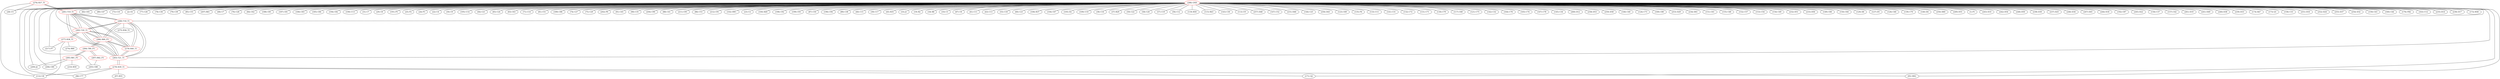 graph {
	276 [label="(276) R37_T1" color=red]
	28 [label="(28) U5"]
	112 [label="(112) U8"]
	281 [label="(281) T19_T1"]
	277 [label="(277) R38_T1" color=red]
	112 [label="(112) U8"]
	274 [label="(274) R80"]
	217 [label="(217) P7"]
	282 [label="(282) T20_T1"]
	278 [label="(278) R39_T1" color=red]
	97 [label="(97) R55"]
	112 [label="(112) U8"]
	171 [label="(171) Q2"]
	95 [label="(95) SW2"]
	96 [label="(96) C77"]
	283 [label="(283) T21_T1"]
	279 [label="(279) R40_T1" color=red]
	286 [label="(286) R80_P3"]
	280 [label="(280) T18_T1"]
	283 [label="(283) T21_T1"]
	282 [label="(282) T20_T1"]
	281 [label="(281) T19_T1"]
	280 [label="(280) T18_T1" color=red]
	275 [label="(275) R36_T1"]
	286 [label="(286) R80_P3"]
	283 [label="(283) T21_T1"]
	282 [label="(282) T20_T1"]
	281 [label="(281) T19_T1"]
	279 [label="(279) R40_T1"]
	281 [label="(281) T19_T1" color=red]
	276 [label="(276) R37_T1"]
	286 [label="(286) R80_P3"]
	280 [label="(280) T18_T1"]
	283 [label="(283) T21_T1"]
	282 [label="(282) T20_T1"]
	279 [label="(279) R40_T1"]
	282 [label="(282) T20_T1" color=red]
	277 [label="(277) R38_T1"]
	286 [label="(286) R80_P3"]
	280 [label="(280) T18_T1"]
	283 [label="(283) T21_T1"]
	281 [label="(281) T19_T1"]
	279 [label="(279) R40_T1"]
	283 [label="(283) T21_T1" color=red]
	278 [label="(278) R39_T1"]
	286 [label="(286) R80_P3"]
	280 [label="(280) T18_T1"]
	282 [label="(282) T20_T1"]
	281 [label="(281) T19_T1"]
	279 [label="(279) R40_T1"]
	284 [label="(284) T80_P3" color=red]
	285 [label="(285) R81_P3"]
	287 [label="(287) R82_P3"]
	286 [label="(286) R80_P3"]
	285 [label="(285) R81_P3" color=red]
	209 [label="(209) J2"]
	210 [label="(210) R59"]
	206 [label="(206) C89"]
	284 [label="(284) T80_P3"]
	286 [label="(286) R80_P3" color=red]
	280 [label="(280) T18_T1"]
	283 [label="(283) T21_T1"]
	282 [label="(282) T20_T1"]
	281 [label="(281) T19_T1"]
	279 [label="(279) R40_T1"]
	284 [label="(284) T80_P3"]
	287 [label="(287) R82_P3" color=red]
	205 [label="(205) C88"]
	284 [label="(284) T80_P3"]
	288 [label="(288) GND" color=red]
	82 [label="(82) C65"]
	80 [label="(80) C47"]
	73 [label="(73) C10"]
	2 [label="(2) C6"]
	77 [label="(77) C26"]
	78 [label="(78) C36"]
	79 [label="(79) C39"]
	85 [label="(85) C55"]
	207 [label="(207) R61"]
	68 [label="(68) U7"]
	76 [label="(76) C28"]
	84 [label="(84) C62"]
	188 [label="(188) C85"]
	187 [label="(187) C81"]
	186 [label="(186) C83"]
	185 [label="(185) C84"]
	194 [label="(194) C82"]
	190 [label="(190) U13"]
	31 [label="(31) C7"]
	29 [label="(29) C8"]
	191 [label="(191) P5"]
	25 [label="(25) P2"]
	24 [label="(24) P3"]
	22 [label="(22) U4"]
	30 [label="(30) C9"]
	209 [label="(209) J2"]
	195 [label="(195) U14"]
	64 [label="(64) C21"]
	65 [label="(65) C24"]
	83 [label="(83) C63"]
	71 [label="(71) C14"]
	81 [label="(81) C51"]
	189 [label="(189) C86"]
	74 [label="(74) C27"]
	75 [label="(75) C29"]
	202 [label="(202) P6"]
	112 [label="(112) U8"]
	91 [label="(91) C45"]
	90 [label="(90) C35"]
	206 [label="(206) C89"]
	205 [label="(205) C88"]
	204 [label="(204) C90"]
	88 [label="(88) C41"]
	211 [label="(211) C95"]
	86 [label="(86) C53"]
	212 [label="(212) C91"]
	102 [label="(102) SW1"]
	23 [label="(23) U2"]
	100 [label="(100) R49"]
	198 [label="(198) C92"]
	96 [label="(96) C77"]
	199 [label="(199) C93"]
	95 [label="(95) SW2"]
	87 [label="(87) C50"]
	196 [label="(196) C94"]
	28 [label="(28) U5"]
	89 [label="(89) C38"]
	40 [label="(40) C15"]
	39 [label="(39) C17"]
	45 [label="(45) R35"]
	33 [label="(33) J1"]
	19 [label="(19) R2"]
	18 [label="(18) R8"]
	10 [label="(10) C3"]
	67 [label="(67) U6"]
	41 [label="(41) C11"]
	43 [label="(43) C13"]
	55 [label="(55) C18"]
	60 [label="(60) C23"]
	106 [label="(106) R37"]
	104 [label="(104) C67"]
	105 [label="(105) D2"]
	109 [label="(109) U10"]
	38 [label="(38) C16"]
	37 [label="(37) R29"]
	59 [label="(59) C22"]
	58 [label="(58) C20"]
	57 [label="(57) C19"]
	56 [label="(56) C12"]
	119 [label="(119) R50"]
	115 [label="(115) R43"]
	143 [label="(143) C30"]
	113 [label="(113) U9"]
	257 [label="(257) D48"]
	147 [label="(147) C52"]
	231 [label="(231) D46"]
	144 [label="(144) C25"]
	256 [label="(256) D43"]
	123 [label="(123) C69"]
	135 [label="(135) P4"]
	133 [label="(133) U11"]
	141 [label="(141) C31"]
	132 [label="(132) C72"]
	131 [label="(131) C71"]
	130 [label="(130) C79"]
	117 [label="(117) C68"]
	121 [label="(121) C75"]
	142 [label="(142) C32"]
	164 [label="(164) C76"]
	165 [label="(165) C74"]
	167 [label="(167) C78"]
	145 [label="(145) C34"]
	260 [label="(260) D12"]
	258 [label="(258) D53"]
	259 [label="(259) D58"]
	146 [label="(146) C40"]
	124 [label="(124) C73"]
	169 [label="(169) C80"]
	253 [label="(253) D29"]
	234 [label="(234) D61"]
	151 [label="(151) C61"]
	155 [label="(155) C48"]
	152 [label="(152) C57"]
	153 [label="(153) C54"]
	154 [label="(154) C49"]
	232 [label="(232) D51"]
	233 [label="(233) D56"]
	149 [label="(149) C66"]
	150 [label="(150) C64"]
	217 [label="(217) P7"]
	129 [label="(129) D6"]
	127 [label="(127) D5"]
	126 [label="(126) C46"]
	139 [label="(139) C70"]
	140 [label="(140) D4"]
	250 [label="(250) D60"]
	249 [label="(249) D55"]
	1 [label="(1) P1"]
	243 [label="(243) D10"]
	242 [label="(242) D54"]
	248 [label="(248) D50"]
	238 [label="(238) D30"]
	237 [label="(237) D25"]
	246 [label="(246) D34"]
	247 [label="(247) D45"]
	244 [label="(244) D18"]
	192 [label="(192) C87"]
	245 [label="(245) D22"]
	156 [label="(156) C37"]
	157 [label="(157) C42"]
	261 [label="(261) D19"]
	241 [label="(241) D49"]
	240 [label="(240) D38"]
	239 [label="(239) D33"]
	174 [label="(174) R47"]
	173 [label="(173) Q1"]
	158 [label="(158) C33"]
	251 [label="(251) D16"]
	252 [label="(252) D24"]
	255 [label="(255) D37"]
	254 [label="(254) D32"]
	159 [label="(159) C43"]
	160 [label="(160) C44"]
	176 [label="(176) FB2"]
	163 [label="(163) U12"]
	235 [label="(235) D14"]
	236 [label="(236) D17"]
	171 [label="(171) Q2"]
	172 [label="(172) R58"]
	282 [label="(282) T20_T1"]
	281 [label="(281) T19_T1"]
	280 [label="(280) T18_T1"]
	283 [label="(283) T21_T1"]
	276 -- 28
	276 -- 112
	276 -- 281
	277 -- 112
	277 -- 274
	277 -- 217
	277 -- 282
	278 -- 97
	278 -- 112
	278 -- 171
	278 -- 95
	278 -- 96
	278 -- 283
	279 -- 286
	279 -- 280
	279 -- 283
	279 -- 282
	279 -- 281
	280 -- 275
	280 -- 286
	280 -- 283
	280 -- 282
	280 -- 281
	280 -- 279
	281 -- 276
	281 -- 286
	281 -- 280
	281 -- 283
	281 -- 282
	281 -- 279
	282 -- 277
	282 -- 286
	282 -- 280
	282 -- 283
	282 -- 281
	282 -- 279
	283 -- 278
	283 -- 286
	283 -- 280
	283 -- 282
	283 -- 281
	283 -- 279
	284 -- 285
	284 -- 287
	284 -- 286
	285 -- 209
	285 -- 210
	285 -- 206
	285 -- 284
	286 -- 280
	286 -- 283
	286 -- 282
	286 -- 281
	286 -- 279
	286 -- 284
	287 -- 205
	287 -- 284
	288 -- 82
	288 -- 80
	288 -- 73
	288 -- 2
	288 -- 77
	288 -- 78
	288 -- 79
	288 -- 85
	288 -- 207
	288 -- 68
	288 -- 76
	288 -- 84
	288 -- 188
	288 -- 187
	288 -- 186
	288 -- 185
	288 -- 194
	288 -- 190
	288 -- 31
	288 -- 29
	288 -- 191
	288 -- 25
	288 -- 24
	288 -- 22
	288 -- 30
	288 -- 209
	288 -- 195
	288 -- 64
	288 -- 65
	288 -- 83
	288 -- 71
	288 -- 81
	288 -- 189
	288 -- 74
	288 -- 75
	288 -- 202
	288 -- 112
	288 -- 91
	288 -- 90
	288 -- 206
	288 -- 205
	288 -- 204
	288 -- 88
	288 -- 211
	288 -- 86
	288 -- 212
	288 -- 102
	288 -- 23
	288 -- 100
	288 -- 198
	288 -- 96
	288 -- 199
	288 -- 95
	288 -- 87
	288 -- 196
	288 -- 28
	288 -- 89
	288 -- 40
	288 -- 39
	288 -- 45
	288 -- 33
	288 -- 19
	288 -- 18
	288 -- 10
	288 -- 67
	288 -- 41
	288 -- 43
	288 -- 55
	288 -- 60
	288 -- 106
	288 -- 104
	288 -- 105
	288 -- 109
	288 -- 38
	288 -- 37
	288 -- 59
	288 -- 58
	288 -- 57
	288 -- 56
	288 -- 119
	288 -- 115
	288 -- 143
	288 -- 113
	288 -- 257
	288 -- 147
	288 -- 231
	288 -- 144
	288 -- 256
	288 -- 123
	288 -- 135
	288 -- 133
	288 -- 141
	288 -- 132
	288 -- 131
	288 -- 130
	288 -- 117
	288 -- 121
	288 -- 142
	288 -- 164
	288 -- 165
	288 -- 167
	288 -- 145
	288 -- 260
	288 -- 258
	288 -- 259
	288 -- 146
	288 -- 124
	288 -- 169
	288 -- 253
	288 -- 234
	288 -- 151
	288 -- 155
	288 -- 152
	288 -- 153
	288 -- 154
	288 -- 232
	288 -- 233
	288 -- 149
	288 -- 150
	288 -- 217
	288 -- 129
	288 -- 127
	288 -- 126
	288 -- 139
	288 -- 140
	288 -- 250
	288 -- 249
	288 -- 1
	288 -- 243
	288 -- 242
	288 -- 248
	288 -- 238
	288 -- 237
	288 -- 246
	288 -- 247
	288 -- 244
	288 -- 192
	288 -- 245
	288 -- 156
	288 -- 157
	288 -- 261
	288 -- 241
	288 -- 240
	288 -- 239
	288 -- 174
	288 -- 173
	288 -- 158
	288 -- 251
	288 -- 252
	288 -- 255
	288 -- 254
	288 -- 159
	288 -- 160
	288 -- 176
	288 -- 163
	288 -- 235
	288 -- 236
	288 -- 171
	288 -- 172
	288 -- 282
	288 -- 281
	288 -- 280
	288 -- 283
}